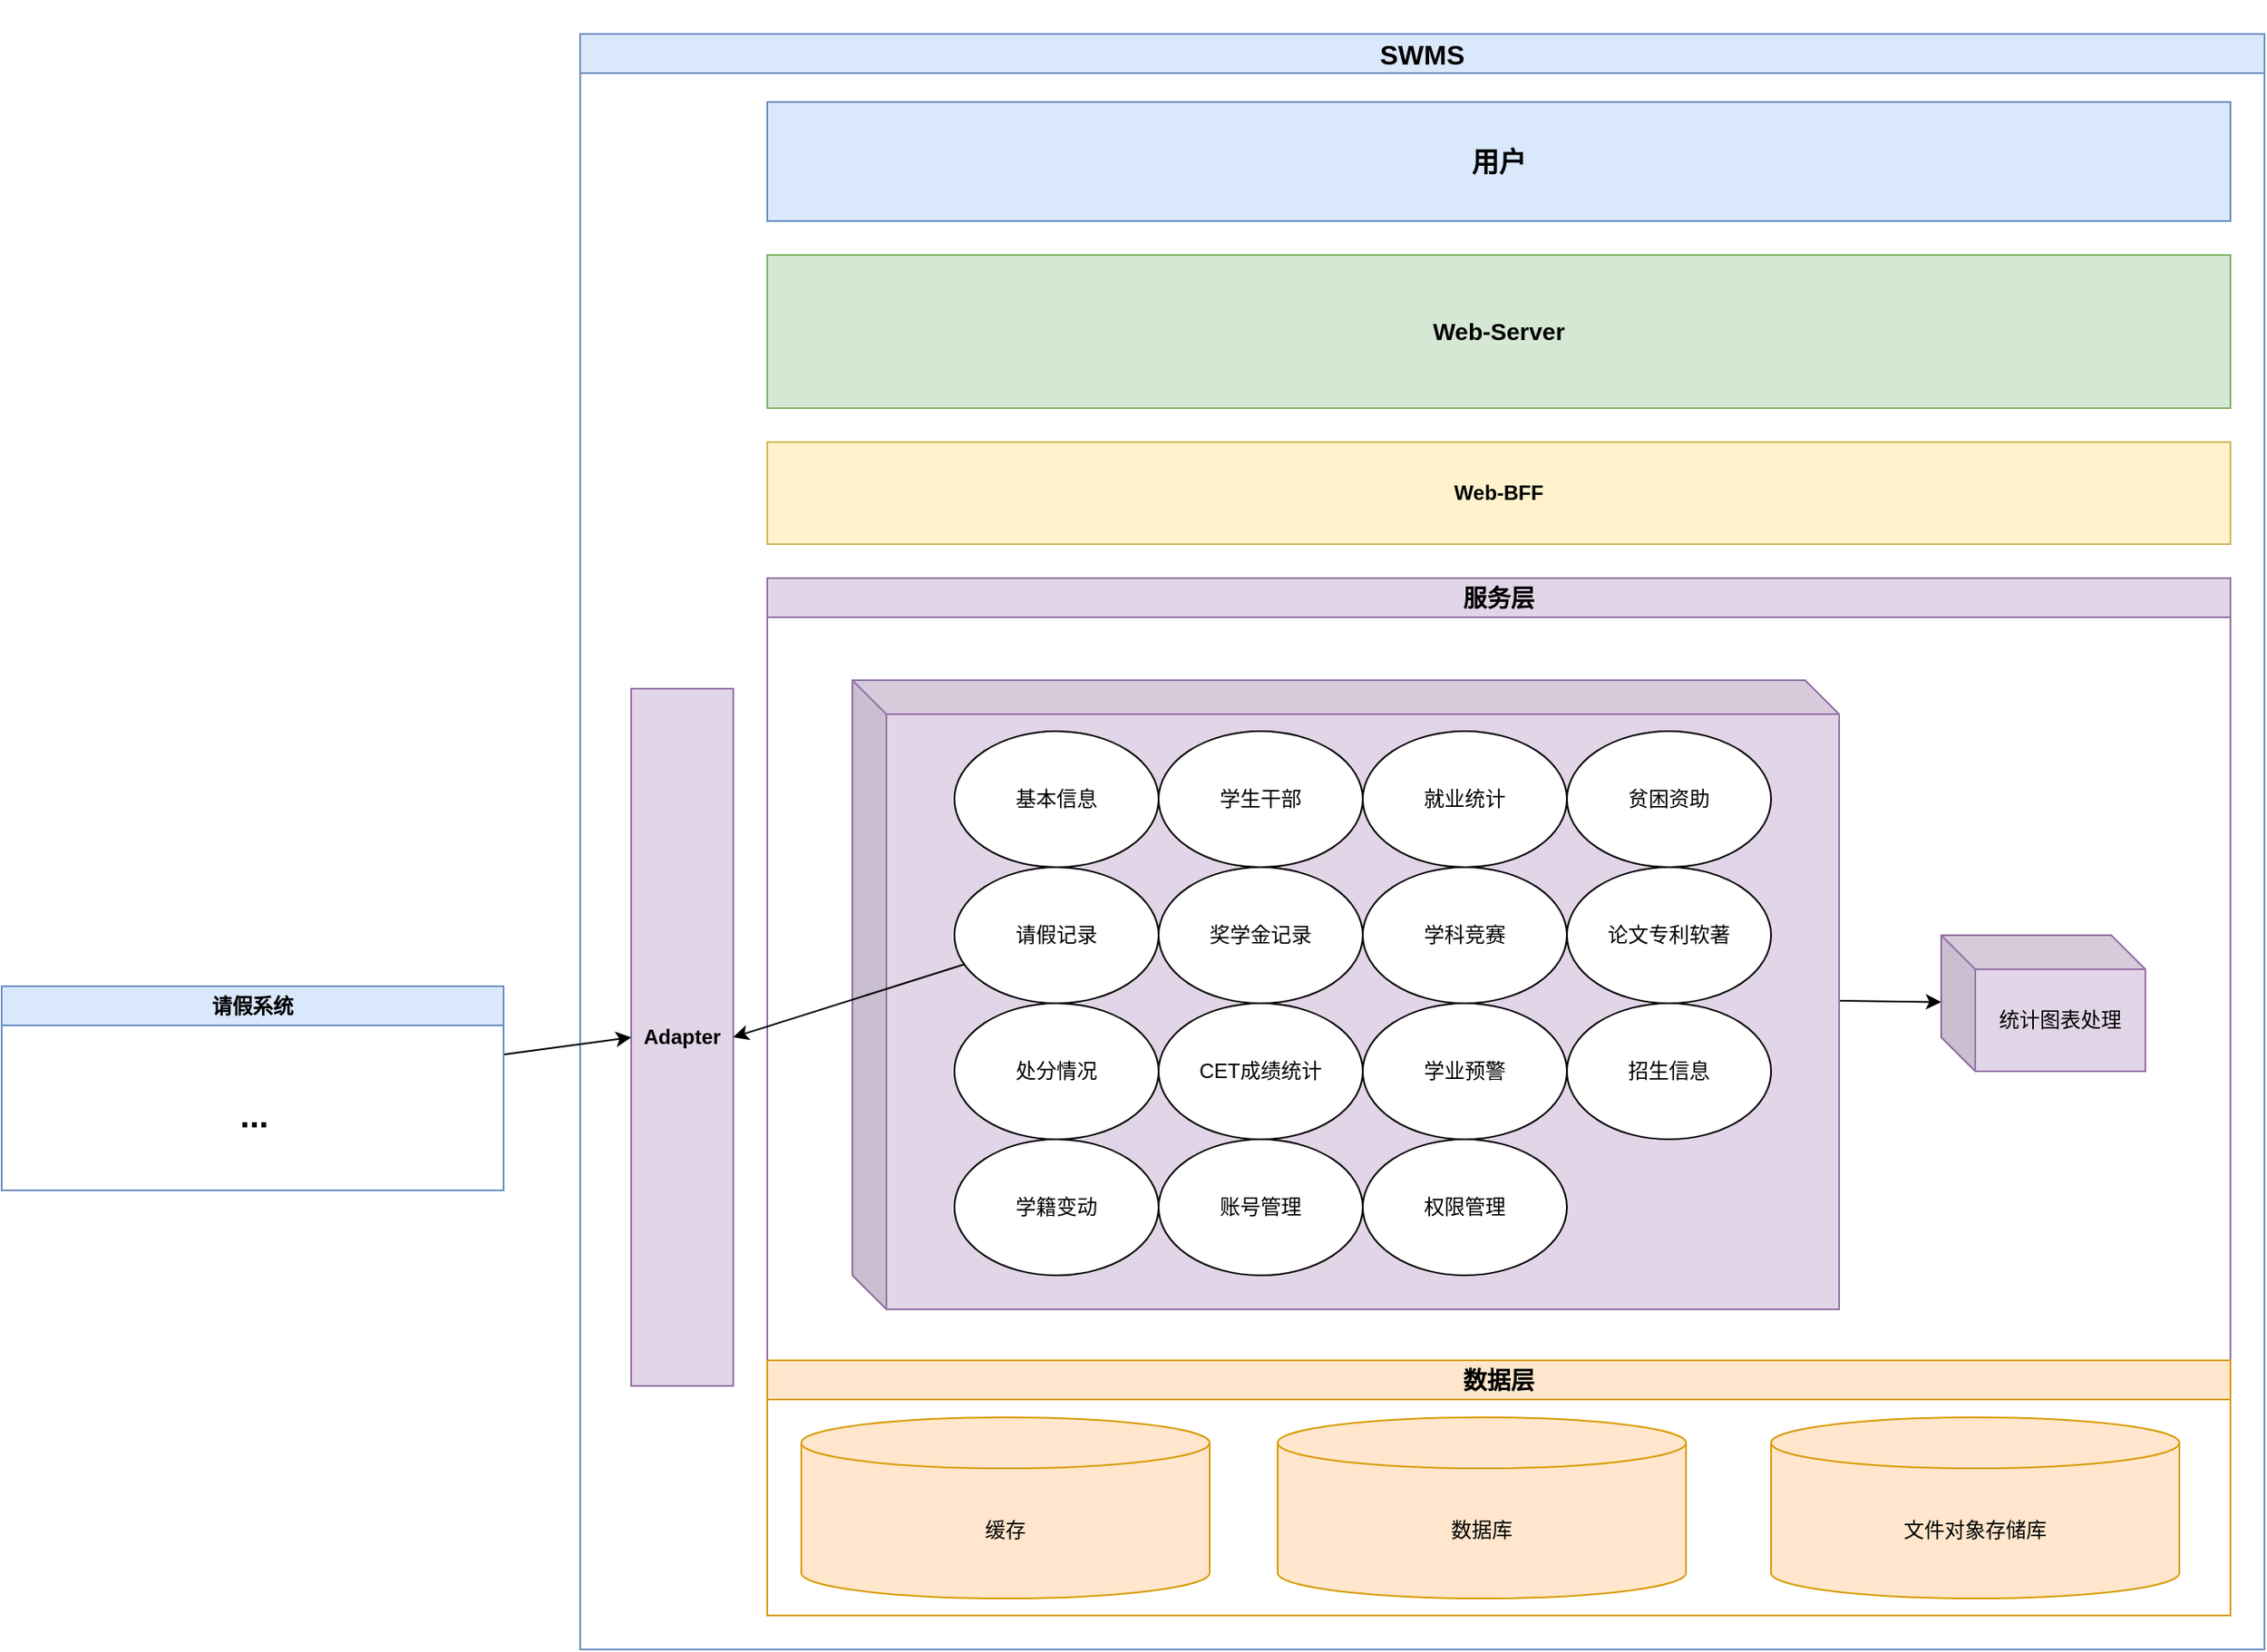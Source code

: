 <mxfile version="24.0.7" type="github">
  <diagram name="Page-1" id="GW02TrzgIK-zzw78TcEq">
    <mxGraphModel dx="2936" dy="1109" grid="1" gridSize="10" guides="1" tooltips="1" connect="1" arrows="1" fold="1" page="1" pageScale="1" pageWidth="850" pageHeight="1100" math="0" shadow="0">
      <root>
        <mxCell id="0" />
        <mxCell id="1" parent="0" />
        <mxCell id="jnyCTJYg-8QtuFiZsByJ-1" value="SWMS" style="swimlane;whiteSpace=wrap;html=1;fontSize=16;labelBackgroundColor=none;fillColor=#dae8fc;strokeColor=#6c8ebf;swimlaneFillColor=none;rounded=0;shadow=0;glass=0;" parent="1" vertex="1">
          <mxGeometry x="-90" y="220" width="990" height="950" as="geometry">
            <mxRectangle x="-360" y="220" width="90" height="30" as="alternateBounds" />
          </mxGeometry>
        </mxCell>
        <mxCell id="VZ3gEZ-EjABt7tpuUKtO-11" value="" style="group" vertex="1" connectable="0" parent="jnyCTJYg-8QtuFiZsByJ-1">
          <mxGeometry x="110" y="-20" width="860" height="950" as="geometry" />
        </mxCell>
        <mxCell id="jnyCTJYg-8QtuFiZsByJ-3" value="服务层" style="swimlane;whiteSpace=wrap;html=1;fontSize=14;fillColor=#e1d5e7;strokeColor=#9673a6;" parent="VZ3gEZ-EjABt7tpuUKtO-11" vertex="1">
          <mxGeometry y="340" width="860" height="460" as="geometry" />
        </mxCell>
        <mxCell id="VZ3gEZ-EjABt7tpuUKtO-6" value="" style="rounded=0;orthogonalLoop=1;jettySize=auto;html=1;" edge="1" parent="jnyCTJYg-8QtuFiZsByJ-3" source="VZ3gEZ-EjABt7tpuUKtO-2" target="jnyCTJYg-8QtuFiZsByJ-8">
          <mxGeometry relative="1" as="geometry" />
        </mxCell>
        <mxCell id="jnyCTJYg-8QtuFiZsByJ-8" value="统计图表处理" style="shape=cube;whiteSpace=wrap;html=1;boundedLbl=1;backgroundOutline=1;darkOpacity=0.05;darkOpacity2=0.1;fontStyle=0;fillColor=#e1d5e7;strokeColor=#9673a6;" parent="jnyCTJYg-8QtuFiZsByJ-3" vertex="1">
          <mxGeometry x="690" y="210" width="120" height="80" as="geometry" />
        </mxCell>
        <mxCell id="VZ3gEZ-EjABt7tpuUKtO-9" value="" style="group" vertex="1" connectable="0" parent="jnyCTJYg-8QtuFiZsByJ-3">
          <mxGeometry x="50" y="60" width="580" height="400" as="geometry" />
        </mxCell>
        <mxCell id="VZ3gEZ-EjABt7tpuUKtO-2" value="" style="shape=cube;whiteSpace=wrap;html=1;boundedLbl=1;backgroundOutline=1;darkOpacity=0.05;darkOpacity2=0.1;fontStyle=0;movable=1;resizable=1;rotatable=1;deletable=1;editable=1;locked=0;connectable=1;fillColor=#e1d5e7;strokeColor=#9673a6;" vertex="1" parent="VZ3gEZ-EjABt7tpuUKtO-9">
          <mxGeometry width="580" height="370" as="geometry" />
        </mxCell>
        <mxCell id="jnyCTJYg-8QtuFiZsByJ-9" value="基本信息" style="ellipse;whiteSpace=wrap;html=1;" parent="VZ3gEZ-EjABt7tpuUKtO-9" vertex="1">
          <mxGeometry x="60" y="30" width="120" height="80" as="geometry" />
        </mxCell>
        <mxCell id="jnyCTJYg-8QtuFiZsByJ-10" value="学生干部" style="ellipse;whiteSpace=wrap;html=1;" parent="VZ3gEZ-EjABt7tpuUKtO-9" vertex="1">
          <mxGeometry x="180" y="30" width="120" height="80" as="geometry" />
        </mxCell>
        <mxCell id="jnyCTJYg-8QtuFiZsByJ-11" value="就业统计" style="ellipse;whiteSpace=wrap;html=1;" parent="VZ3gEZ-EjABt7tpuUKtO-9" vertex="1">
          <mxGeometry x="300" y="30" width="120" height="80" as="geometry" />
        </mxCell>
        <mxCell id="jnyCTJYg-8QtuFiZsByJ-12" value="贫困资助" style="ellipse;whiteSpace=wrap;html=1;" parent="VZ3gEZ-EjABt7tpuUKtO-9" vertex="1">
          <mxGeometry x="420" y="30" width="120" height="80" as="geometry" />
        </mxCell>
        <mxCell id="jnyCTJYg-8QtuFiZsByJ-13" value="请假记录" style="ellipse;whiteSpace=wrap;html=1;" parent="VZ3gEZ-EjABt7tpuUKtO-9" vertex="1">
          <mxGeometry x="60" y="110" width="120" height="80" as="geometry" />
        </mxCell>
        <mxCell id="jnyCTJYg-8QtuFiZsByJ-14" value="奖学金记录" style="ellipse;whiteSpace=wrap;html=1;" parent="VZ3gEZ-EjABt7tpuUKtO-9" vertex="1">
          <mxGeometry x="180" y="110" width="120" height="80" as="geometry" />
        </mxCell>
        <mxCell id="jnyCTJYg-8QtuFiZsByJ-22" value="学科竞赛" style="ellipse;whiteSpace=wrap;html=1;" parent="VZ3gEZ-EjABt7tpuUKtO-9" vertex="1">
          <mxGeometry x="300" y="110" width="120" height="80" as="geometry" />
        </mxCell>
        <mxCell id="jnyCTJYg-8QtuFiZsByJ-31" value="论文专利软著" style="ellipse;whiteSpace=wrap;html=1;" parent="VZ3gEZ-EjABt7tpuUKtO-9" vertex="1">
          <mxGeometry x="420" y="110" width="120" height="80" as="geometry" />
        </mxCell>
        <mxCell id="jnyCTJYg-8QtuFiZsByJ-32" value="处分情况" style="ellipse;whiteSpace=wrap;html=1;" parent="VZ3gEZ-EjABt7tpuUKtO-9" vertex="1">
          <mxGeometry x="60" y="190" width="120" height="80" as="geometry" />
        </mxCell>
        <mxCell id="jnyCTJYg-8QtuFiZsByJ-33" value="CET成绩统计" style="ellipse;whiteSpace=wrap;html=1;" parent="VZ3gEZ-EjABt7tpuUKtO-9" vertex="1">
          <mxGeometry x="180" y="190" width="120" height="80" as="geometry" />
        </mxCell>
        <mxCell id="jnyCTJYg-8QtuFiZsByJ-34" value="学业预警" style="ellipse;whiteSpace=wrap;html=1;" parent="VZ3gEZ-EjABt7tpuUKtO-9" vertex="1">
          <mxGeometry x="300" y="190" width="120" height="80" as="geometry" />
        </mxCell>
        <mxCell id="jnyCTJYg-8QtuFiZsByJ-35" value="招生信息" style="ellipse;whiteSpace=wrap;html=1;movable=0;resizable=0;rotatable=0;deletable=0;editable=0;locked=1;connectable=0;" parent="VZ3gEZ-EjABt7tpuUKtO-9" vertex="1">
          <mxGeometry x="420" y="190" width="120" height="80" as="geometry" />
        </mxCell>
        <mxCell id="jnyCTJYg-8QtuFiZsByJ-37" value="学籍变动" style="ellipse;whiteSpace=wrap;html=1;" parent="VZ3gEZ-EjABt7tpuUKtO-9" vertex="1">
          <mxGeometry x="60" y="270" width="120" height="80" as="geometry" />
        </mxCell>
        <mxCell id="jnyCTJYg-8QtuFiZsByJ-38" value="账号管理" style="ellipse;whiteSpace=wrap;html=1;" parent="VZ3gEZ-EjABt7tpuUKtO-9" vertex="1">
          <mxGeometry x="180" y="270" width="120" height="80" as="geometry" />
        </mxCell>
        <mxCell id="jnyCTJYg-8QtuFiZsByJ-39" value="权限管理" style="ellipse;whiteSpace=wrap;html=1;" parent="VZ3gEZ-EjABt7tpuUKtO-9" vertex="1">
          <mxGeometry x="300" y="270" width="120" height="80" as="geometry" />
        </mxCell>
        <mxCell id="jnyCTJYg-8QtuFiZsByJ-4" value="数据层" style="swimlane;whiteSpace=wrap;html=1;fontSize=14;startSize=23;fillColor=#ffe6cc;strokeColor=#d79b00;" parent="VZ3gEZ-EjABt7tpuUKtO-11" vertex="1">
          <mxGeometry y="800" width="860" height="150" as="geometry" />
        </mxCell>
        <mxCell id="jnyCTJYg-8QtuFiZsByJ-5" value="数据库" style="shape=cylinder3;whiteSpace=wrap;html=1;boundedLbl=1;backgroundOutline=1;size=15;fillColor=#ffe6cc;strokeColor=#d79b00;" parent="jnyCTJYg-8QtuFiZsByJ-4" vertex="1">
          <mxGeometry x="300" y="33.5" width="240" height="106.5" as="geometry" />
        </mxCell>
        <mxCell id="jnyCTJYg-8QtuFiZsByJ-6" value="文件对象存储库" style="shape=cylinder3;whiteSpace=wrap;html=1;boundedLbl=1;backgroundOutline=1;size=15;fillColor=#ffe6cc;strokeColor=#d79b00;" parent="jnyCTJYg-8QtuFiZsByJ-4" vertex="1">
          <mxGeometry x="590" y="33.5" width="240" height="106.5" as="geometry" />
        </mxCell>
        <mxCell id="VZ3gEZ-EjABt7tpuUKtO-7" value="缓存" style="shape=cylinder3;whiteSpace=wrap;html=1;boundedLbl=1;backgroundOutline=1;size=15;fillColor=#ffe6cc;strokeColor=#d79b00;" vertex="1" parent="jnyCTJYg-8QtuFiZsByJ-4">
          <mxGeometry x="20" y="33.5" width="240" height="106.5" as="geometry" />
        </mxCell>
        <mxCell id="jnyCTJYg-8QtuFiZsByJ-41" value="Web-BFF" style="rounded=0;whiteSpace=wrap;html=1;fontStyle=1;fillColor=#fff2cc;strokeColor=#d6b656;" parent="VZ3gEZ-EjABt7tpuUKtO-11" vertex="1">
          <mxGeometry y="260" width="860" height="60" as="geometry" />
        </mxCell>
        <mxCell id="jnyCTJYg-8QtuFiZsByJ-42" value="Web-Server" style="rounded=0;whiteSpace=wrap;html=1;fontStyle=1;fontSize=14;fillColor=#d5e8d4;strokeColor=#82b366;" parent="VZ3gEZ-EjABt7tpuUKtO-11" vertex="1">
          <mxGeometry y="150" width="860" height="90" as="geometry" />
        </mxCell>
        <mxCell id="jnyCTJYg-8QtuFiZsByJ-47" value="用户" style="rounded=0;whiteSpace=wrap;html=1;fontSize=16;fontStyle=1;fillColor=#dae8fc;strokeColor=#6c8ebf;" parent="VZ3gEZ-EjABt7tpuUKtO-11" vertex="1">
          <mxGeometry y="60" width="860" height="70" as="geometry" />
        </mxCell>
        <mxCell id="VZ3gEZ-EjABt7tpuUKtO-8" value="Adapter" style="rounded=0;whiteSpace=wrap;html=1;fontStyle=1;fillColor=#e1d5e7;strokeColor=#9673a6;" vertex="1" parent="jnyCTJYg-8QtuFiZsByJ-1">
          <mxGeometry x="30" y="385" width="60" height="410" as="geometry" />
        </mxCell>
        <mxCell id="VZ3gEZ-EjABt7tpuUKtO-10" style="rounded=0;orthogonalLoop=1;jettySize=auto;html=1;entryX=1;entryY=0.5;entryDx=0;entryDy=0;" edge="1" parent="jnyCTJYg-8QtuFiZsByJ-1" source="jnyCTJYg-8QtuFiZsByJ-13" target="VZ3gEZ-EjABt7tpuUKtO-8">
          <mxGeometry relative="1" as="geometry" />
        </mxCell>
        <mxCell id="VZ3gEZ-EjABt7tpuUKtO-46" style="rounded=0;orthogonalLoop=1;jettySize=auto;html=1;entryX=0;entryY=0.5;entryDx=0;entryDy=0;" edge="1" parent="1" source="VZ3gEZ-EjABt7tpuUKtO-44" target="VZ3gEZ-EjABt7tpuUKtO-8">
          <mxGeometry relative="1" as="geometry" />
        </mxCell>
        <mxCell id="VZ3gEZ-EjABt7tpuUKtO-44" value="请假系统" style="swimlane;whiteSpace=wrap;html=1;fillColor=#dae8fc;strokeColor=#6c8ebf;" vertex="1" parent="1">
          <mxGeometry x="-430" y="780" width="295" height="120" as="geometry" />
        </mxCell>
        <mxCell id="VZ3gEZ-EjABt7tpuUKtO-45" value="&lt;b&gt;&lt;font style=&quot;font-size: 20px;&quot;&gt;...&lt;/font&gt;&lt;/b&gt;" style="text;html=1;align=center;verticalAlign=middle;resizable=0;points=[];autosize=1;strokeColor=none;fillColor=none;" vertex="1" parent="VZ3gEZ-EjABt7tpuUKtO-44">
          <mxGeometry x="127.5" y="55" width="40" height="40" as="geometry" />
        </mxCell>
      </root>
    </mxGraphModel>
  </diagram>
</mxfile>

